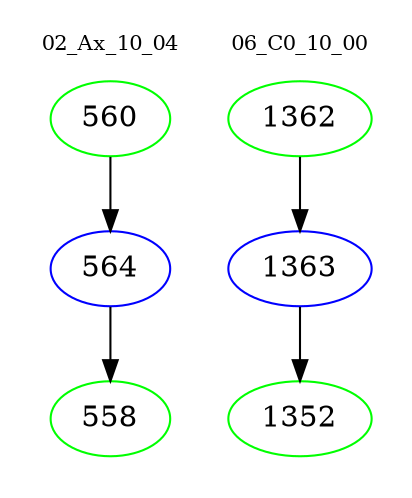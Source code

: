 digraph{
subgraph cluster_0 {
color = white
label = "02_Ax_10_04";
fontsize=10;
T0_560 [label="560", color="green"]
T0_560 -> T0_564 [color="black"]
T0_564 [label="564", color="blue"]
T0_564 -> T0_558 [color="black"]
T0_558 [label="558", color="green"]
}
subgraph cluster_1 {
color = white
label = "06_C0_10_00";
fontsize=10;
T1_1362 [label="1362", color="green"]
T1_1362 -> T1_1363 [color="black"]
T1_1363 [label="1363", color="blue"]
T1_1363 -> T1_1352 [color="black"]
T1_1352 [label="1352", color="green"]
}
}
